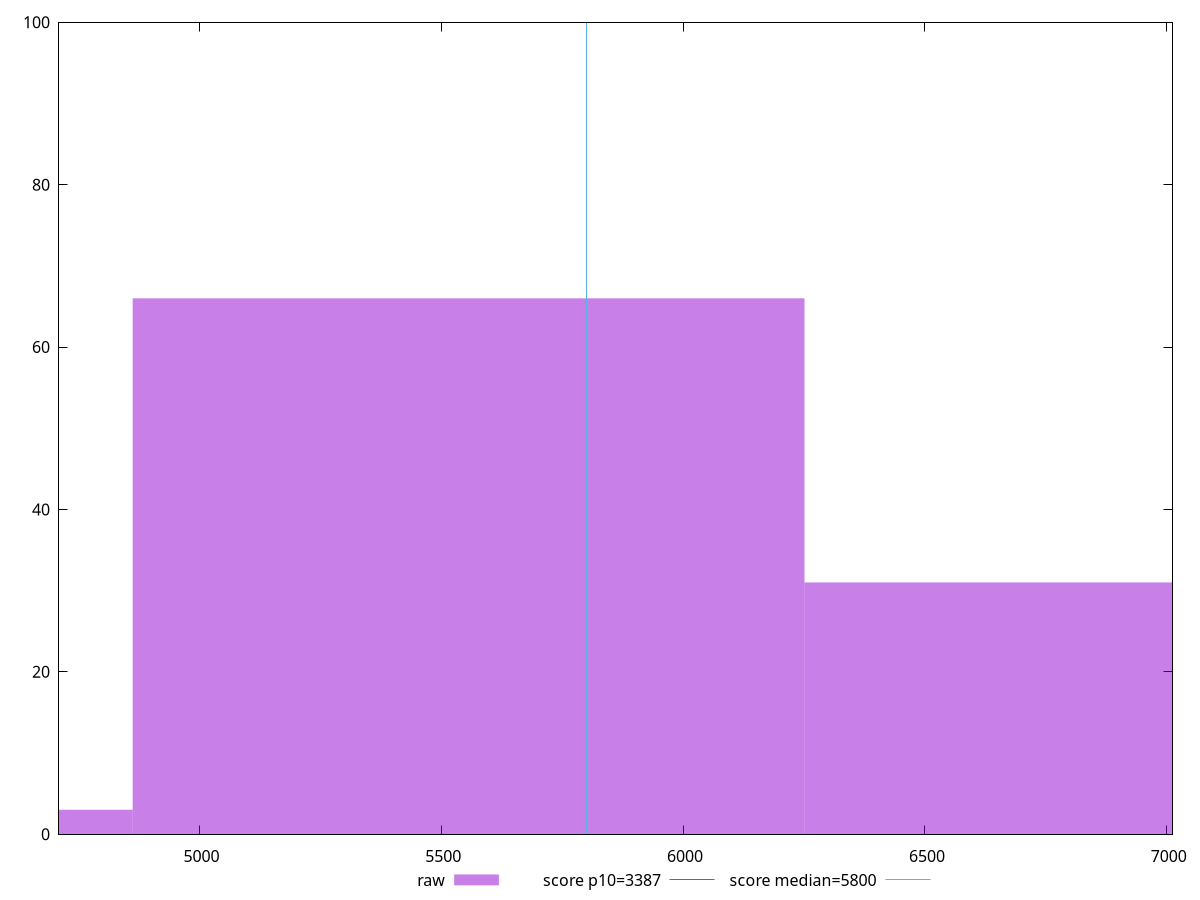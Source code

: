 reset

$raw <<EOF
5556.550038922295 66
6945.687548652869 31
4167.412529191722 3
EOF

set key outside below
set boxwidth 1389.1375097305738
set xrange [4709.6945982424095:7011.9660702062665]
set yrange [0:100]
set trange [0:100]
set style fill transparent solid 0.5 noborder

set parametric
set terminal svg size 640, 490 enhanced background rgb 'white'
set output "report_00018_2021-02-10T15-25-16.877Z/speed-index/samples/pages/raw/histogram.svg"

plot $raw title "raw" with boxes, \
     3387,t title "score p10=3387", \
     5800,t title "score median=5800"

reset
